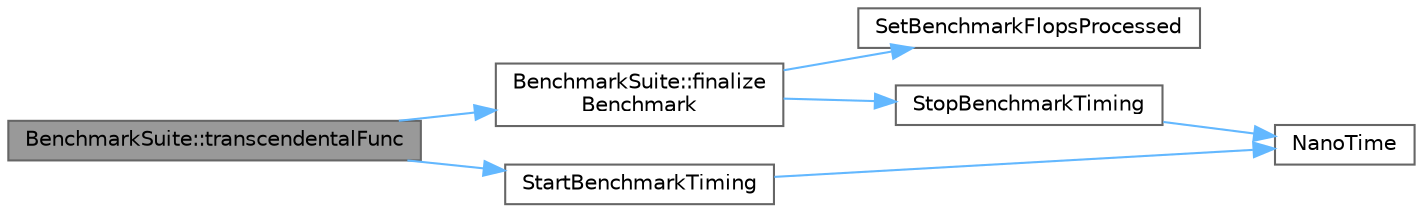 digraph "BenchmarkSuite::transcendentalFunc"
{
 // LATEX_PDF_SIZE
  bgcolor="transparent";
  edge [fontname=Helvetica,fontsize=10,labelfontname=Helvetica,labelfontsize=10];
  node [fontname=Helvetica,fontsize=10,shape=box,height=0.2,width=0.4];
  rankdir="LR";
  Node1 [id="Node000001",label="BenchmarkSuite::transcendentalFunc",height=0.2,width=0.4,color="gray40", fillcolor="grey60", style="filled", fontcolor="black",tooltip=" "];
  Node1 -> Node2 [id="edge1_Node000001_Node000002",color="steelblue1",style="solid",tooltip=" "];
  Node2 [id="Node000002",label="BenchmarkSuite::finalize\lBenchmark",height=0.2,width=0.4,color="grey40", fillcolor="white", style="filled",URL="$class_benchmark_suite.html#ac849c3bbb9275be401a53262b63a0097",tooltip=" "];
  Node2 -> Node3 [id="edge2_Node000002_Node000003",color="steelblue1",style="solid",tooltip=" "];
  Node3 [id="Node000003",label="SetBenchmarkFlopsProcessed",height=0.2,width=0.4,color="grey40", fillcolor="white", style="filled",URL="$benchmark__main_8cc.html#aacde6cbfdb9f1d0eebaa947b2dace296",tooltip=" "];
  Node2 -> Node4 [id="edge3_Node000002_Node000004",color="steelblue1",style="solid",tooltip=" "];
  Node4 [id="Node000004",label="StopBenchmarkTiming",height=0.2,width=0.4,color="grey40", fillcolor="white", style="filled",URL="$benchmark__main_8cc.html#ab6381967bb4cc054c8071f2630990027",tooltip=" "];
  Node4 -> Node5 [id="edge4_Node000004_Node000005",color="steelblue1",style="solid",tooltip=" "];
  Node5 [id="Node000005",label="NanoTime",height=0.2,width=0.4,color="grey40", fillcolor="white", style="filled",URL="$benchmark__main_8cc.html#afd85322b97c4afb5198e7a51ec9919f3",tooltip=" "];
  Node1 -> Node6 [id="edge5_Node000001_Node000006",color="steelblue1",style="solid",tooltip=" "];
  Node6 [id="Node000006",label="StartBenchmarkTiming",height=0.2,width=0.4,color="grey40", fillcolor="white", style="filled",URL="$benchmark__main_8cc.html#af28f64c94251a1241c024a6eaff7fc53",tooltip=" "];
  Node6 -> Node5 [id="edge6_Node000006_Node000005",color="steelblue1",style="solid",tooltip=" "];
}

